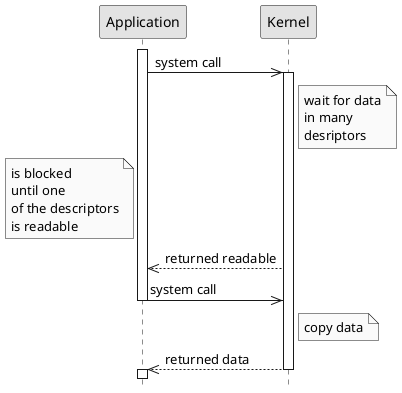 @startuml
hide footbox
skinparam monochrome true
skinparam shadowing false
activate Application
Application->>Kernel: system call
activate Kernel
Note right of Kernel: wait for data\nin many\ndesriptors
Note left of Application: is blocked\nuntil one\nof the descriptors\nis readable
Kernel-->>Application: returned readable
Application->>Kernel: system call
deactivate Application
Note right of Kernel: copy data
Kernel-->>Application: returned data
deactivate Kernel
activate Application
@enduml